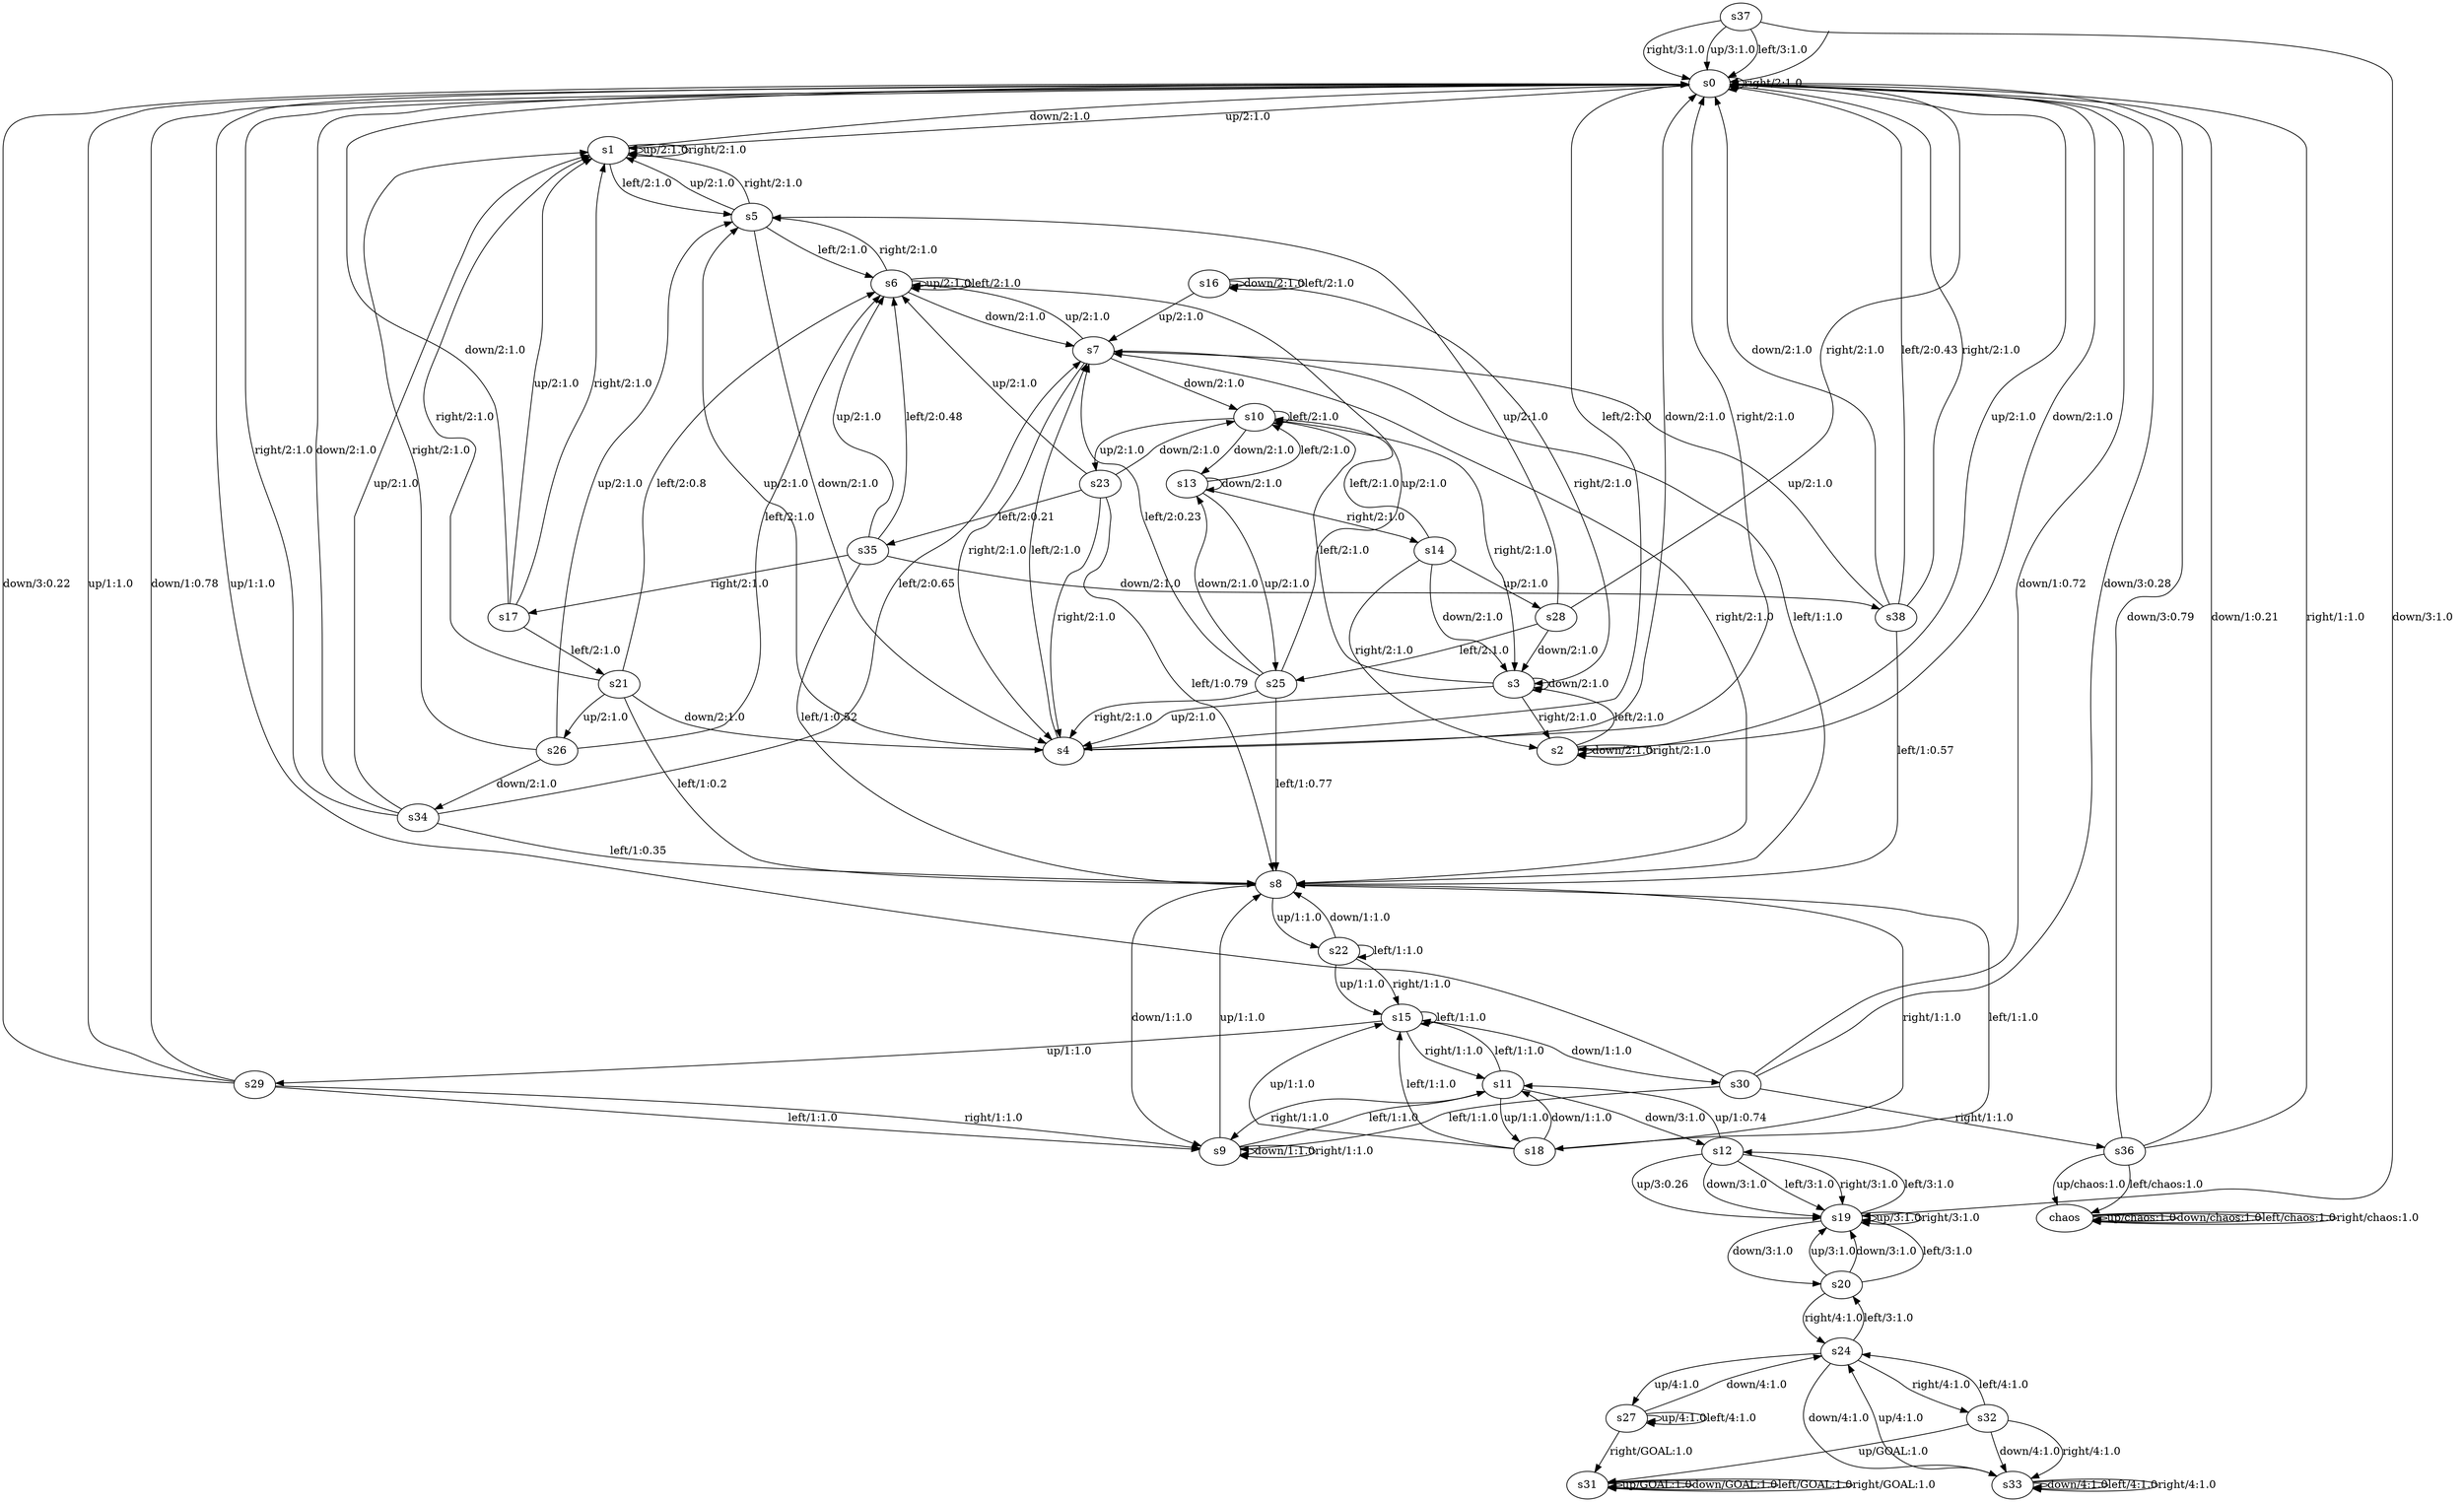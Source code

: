 digraph approximate_model {
s0 [label=s0];
s1 [label=s1];
s2 [label=s2];
s3 [label=s3];
s4 [label=s4];
s5 [label=s5];
s6 [label=s6];
s7 [label=s7];
s8 [label=s8];
s9 [label=s9];
s10 [label=s10];
s11 [label=s11];
s12 [label=s12];
s13 [label=s13];
s14 [label=s14];
s15 [label=s15];
s16 [label=s16];
s17 [label=s17];
s18 [label=s18];
s19 [label=s19];
s20 [label=s20];
s21 [label=s21];
s22 [label=s22];
s23 [label=s23];
s24 [label=s24];
s25 [label=s25];
s26 [label=s26];
s27 [label=s27];
s28 [label=s28];
s29 [label=s29];
s30 [label=s30];
s31 [label=s31];
s32 [label=s32];
s33 [label=s33];
s34 [label=s34];
s35 [label=s35];
s36 [label=s36];
s37 [label=s37];
s38 [label=s38];
chaos [label=chaos];
s0 -> s1  [label="up/2:1.0"];
s0 -> s2  [label="down/2:1.0"];
s0 -> s4  [label="left/2:1.0"];
s0 -> s0  [label="right/2:1.0"];
s1 -> s1  [label="up/2:1.0"];
s1 -> s0  [label="down/2:1.0"];
s1 -> s5  [label="left/2:1.0"];
s1 -> s1  [label="right/2:1.0"];
s2 -> s0  [label="up/2:1.0"];
s2 -> s2  [label="down/2:1.0"];
s2 -> s3  [label="left/2:1.0"];
s2 -> s2  [label="right/2:1.0"];
s3 -> s4  [label="up/2:1.0"];
s3 -> s3  [label="down/2:1.0"];
s3 -> s10  [label="left/2:1.0"];
s3 -> s2  [label="right/2:1.0"];
s4 -> s5  [label="up/2:1.0"];
s4 -> s0  [label="down/2:1.0"];
s4 -> s7  [label="left/2:1.0"];
s4 -> s0  [label="right/2:1.0"];
s5 -> s1  [label="up/2:1.0"];
s5 -> s4  [label="down/2:1.0"];
s5 -> s6  [label="left/2:1.0"];
s5 -> s1  [label="right/2:1.0"];
s6 -> s6  [label="up/2:1.0"];
s6 -> s7  [label="down/2:1.0"];
s6 -> s6  [label="left/2:1.0"];
s6 -> s5  [label="right/2:1.0"];
s7 -> s6  [label="up/2:1.0"];
s7 -> s10  [label="down/2:1.0"];
s7 -> s8  [label="left/1:1.0"];
s7 -> s4  [label="right/2:1.0"];
s8 -> s22  [label="up/1:1.0"];
s8 -> s9  [label="down/1:1.0"];
s8 -> s18  [label="left/1:1.0"];
s8 -> s7  [label="right/2:1.0"];
s9 -> s8  [label="up/1:1.0"];
s9 -> s9  [label="down/1:1.0"];
s9 -> s11  [label="left/1:1.0"];
s9 -> s9  [label="right/1:1.0"];
s10 -> s23  [label="up/2:1.0"];
s10 -> s13  [label="down/2:1.0"];
s10 -> s10  [label="left/2:1.0"];
s10 -> s3  [label="right/2:1.0"];
s11 -> s18  [label="up/1:1.0"];
s11 -> s12  [label="down/3:1.0"];
s11 -> s15  [label="left/1:1.0"];
s11 -> s9  [label="right/1:1.0"];
s12 -> s11  [label="up/1:0.74"];
s12 -> s19  [label="up/3:0.26"];
s12 -> s19  [label="down/3:1.0"];
s12 -> s19  [label="left/3:1.0"];
s12 -> s19  [label="right/3:1.0"];
s13 -> s25  [label="up/2:1.0"];
s13 -> s13  [label="down/2:1.0"];
s13 -> s10  [label="left/2:1.0"];
s13 -> s14  [label="right/2:1.0"];
s14 -> s28  [label="up/2:1.0"];
s14 -> s3  [label="down/2:1.0"];
s14 -> s10  [label="left/2:1.0"];
s14 -> s2  [label="right/2:1.0"];
s15 -> s29  [label="up/1:1.0"];
s15 -> s30  [label="down/1:1.0"];
s15 -> s15  [label="left/1:1.0"];
s15 -> s11  [label="right/1:1.0"];
s16 -> s7  [label="up/2:1.0"];
s16 -> s16  [label="down/2:1.0"];
s16 -> s16  [label="left/2:1.0"];
s16 -> s3  [label="right/2:1.0"];
s17 -> s1  [label="up/2:1.0"];
s17 -> s0  [label="down/2:1.0"];
s17 -> s21  [label="left/2:1.0"];
s17 -> s1  [label="right/2:1.0"];
s18 -> s15  [label="up/1:1.0"];
s18 -> s11  [label="down/1:1.0"];
s18 -> s15  [label="left/1:1.0"];
s18 -> s8  [label="right/1:1.0"];
s19 -> s19  [label="up/3:1.0"];
s19 -> s20  [label="down/3:1.0"];
s19 -> s12  [label="left/3:1.0"];
s19 -> s19  [label="right/3:1.0"];
s20 -> s19  [label="up/3:1.0"];
s20 -> s19  [label="down/3:1.0"];
s20 -> s19  [label="left/3:1.0"];
s20 -> s24  [label="right/4:1.0"];
s21 -> s26  [label="up/2:1.0"];
s21 -> s4  [label="down/2:1.0"];
s21 -> s6  [label="left/2:0.8"];
s21 -> s8  [label="left/1:0.2"];
s21 -> s1  [label="right/2:1.0"];
s22 -> s15  [label="up/1:1.0"];
s22 -> s8  [label="down/1:1.0"];
s22 -> s22  [label="left/1:1.0"];
s22 -> s15  [label="right/1:1.0"];
s23 -> s6  [label="up/2:1.0"];
s23 -> s10  [label="down/2:1.0"];
s23 -> s8  [label="left/1:0.79"];
s23 -> s35  [label="left/2:0.21"];
s23 -> s4  [label="right/2:1.0"];
s24 -> s27  [label="up/4:1.0"];
s24 -> s33  [label="down/4:1.0"];
s24 -> s20  [label="left/3:1.0"];
s24 -> s32  [label="right/4:1.0"];
s25 -> s6  [label="up/2:1.0"];
s25 -> s13  [label="down/2:1.0"];
s25 -> s8  [label="left/1:0.77"];
s25 -> s7  [label="left/2:0.23"];
s25 -> s4  [label="right/2:1.0"];
s26 -> s5  [label="up/2:1.0"];
s26 -> s34  [label="down/2:1.0"];
s26 -> s6  [label="left/2:1.0"];
s26 -> s1  [label="right/2:1.0"];
s27 -> s27  [label="up/4:1.0"];
s27 -> s24  [label="down/4:1.0"];
s27 -> s27  [label="left/4:1.0"];
s27 -> s31  [label="right/GOAL:1.0"];
s28 -> s5  [label="up/2:1.0"];
s28 -> s3  [label="down/2:1.0"];
s28 -> s25  [label="left/2:1.0"];
s28 -> s0  [label="right/2:1.0"];
s29 -> s0  [label="up/1:1.0"];
s29 -> s0  [label="down/1:0.78"];
s29 -> s0  [label="down/3:0.22"];
s29 -> s9  [label="left/1:1.0"];
s29 -> s9  [label="right/1:1.0"];
s30 -> s0  [label="up/1:1.0"];
s30 -> s0  [label="down/1:0.72"];
s30 -> s0  [label="down/3:0.28"];
s30 -> s9  [label="left/1:1.0"];
s30 -> s36  [label="right/1:1.0"];
s31 -> s31  [label="up/GOAL:1.0"];
s31 -> s31  [label="down/GOAL:1.0"];
s31 -> s31  [label="left/GOAL:1.0"];
s31 -> s31  [label="right/GOAL:1.0"];
s32 -> s31  [label="up/GOAL:1.0"];
s32 -> s33  [label="down/4:1.0"];
s32 -> s24  [label="left/4:1.0"];
s32 -> s33  [label="right/4:1.0"];
s33 -> s24  [label="up/4:1.0"];
s33 -> s33  [label="down/4:1.0"];
s33 -> s33  [label="left/4:1.0"];
s33 -> s33  [label="right/4:1.0"];
s34 -> s1  [label="up/2:1.0"];
s34 -> s0  [label="down/2:1.0"];
s34 -> s8  [label="left/1:0.35"];
s34 -> s7  [label="left/2:0.65"];
s34 -> s0  [label="right/2:1.0"];
s35 -> s6  [label="up/2:1.0"];
s35 -> s38  [label="down/2:1.0"];
s35 -> s8  [label="left/1:0.52"];
s35 -> s6  [label="left/2:0.48"];
s35 -> s17  [label="right/2:1.0"];
s36 -> chaos  [label="up/chaos:1.0"];
s36 -> s0  [label="down/3:0.79"];
s36 -> s0  [label="down/1:0.21"];
s36 -> chaos  [label="left/chaos:1.0"];
s36 -> s0  [label="right/1:1.0"];
s37 -> s0  [label="up/3:1.0"];
s37 -> s19  [label="down/3:1.0"];
s37 -> s0  [label="left/3:1.0"];
s37 -> s0  [label="right/3:1.0"];
s38 -> s7  [label="up/2:1.0"];
s38 -> s0  [label="down/2:1.0"];
s38 -> s0  [label="left/2:0.43"];
s38 -> s8  [label="left/1:0.57"];
s38 -> s0  [label="right/2:1.0"];
chaos -> chaos  [label="up/chaos:1.0"];
chaos -> chaos  [label="down/chaos:1.0"];
chaos -> chaos  [label="left/chaos:1.0"];
chaos -> chaos  [label="right/chaos:1.0"];
__start0 [label="", shape=none];
__start0 -> s0  [label=""];
}
